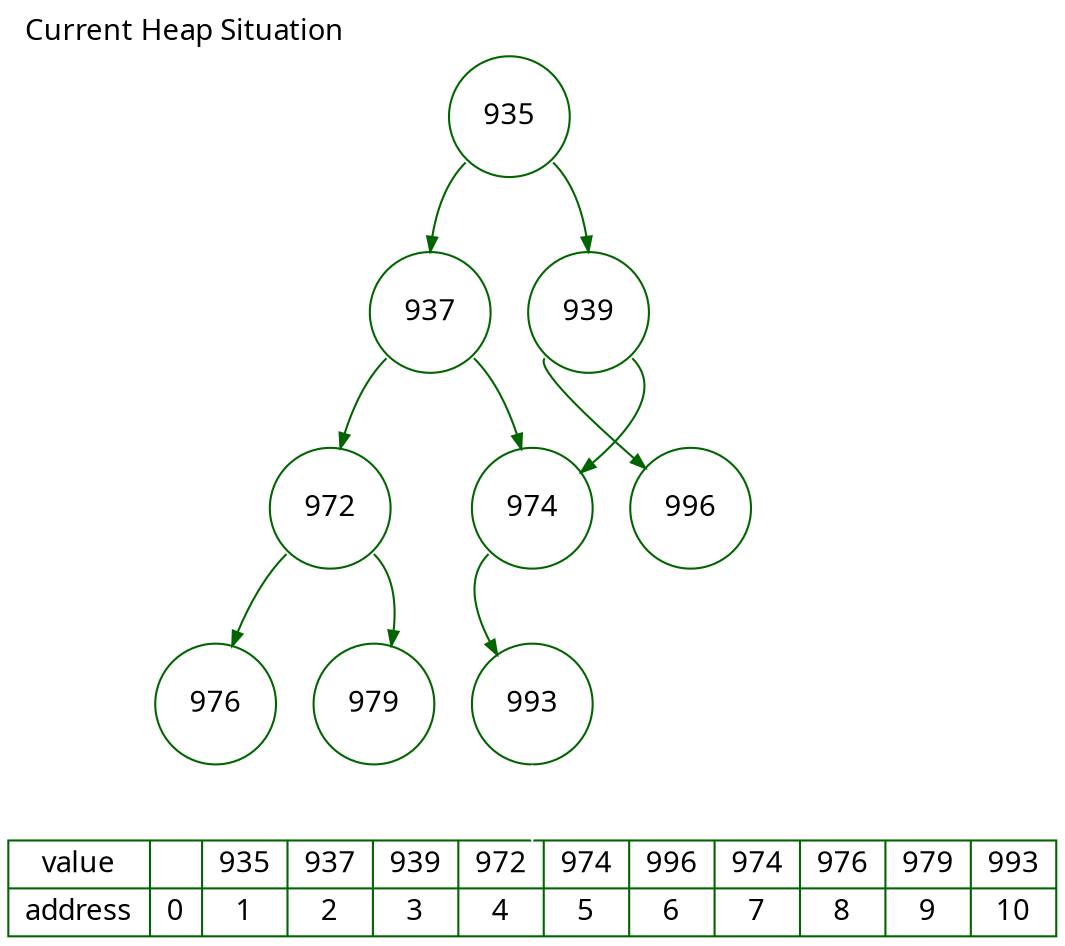 digraph heapT {
fontname = "Microsoft YaHei"; labelloc = t; labeljust = l; rankdir = TB;
label = "Current Heap Situation";
node [fontname = "Microsoft YaHei", color=darkgreen, shape=circle, height=.1];
edge [fontname = "Microsoft YaHei", color=darkgreen, style=solid, arrowsize=0.7];
935[label="935"];
937[label="937"];
939[label="939"];
972[label="972"];
974[label="974"];
996[label="996"];
974[label="974"];
976[label="976"];
979[label="979"];
993[label="993"];
935:sw -> 937;
935:se -> 939;
937:sw -> 972;
937:se -> 974;
939:sw -> 996;
939:se -> 974;
972:sw -> 976;
972:se -> 979;
974:sw -> 993;
node [fontname = "Microsoft YaHei", color=darkgreen, shape=record, height=.1];
edge [fontname = "Microsoft YaHei", color=darkgreen, style=solid];
struct [ label = "{value|address} |{|0} | {935|1} | {937|2} | {939|3} | {972|4} | {974|5} | {996|6} | {974|7} | {976|8} | {979|9} | {993|10} "]; 
993 -> struct[color=white]; 
}

